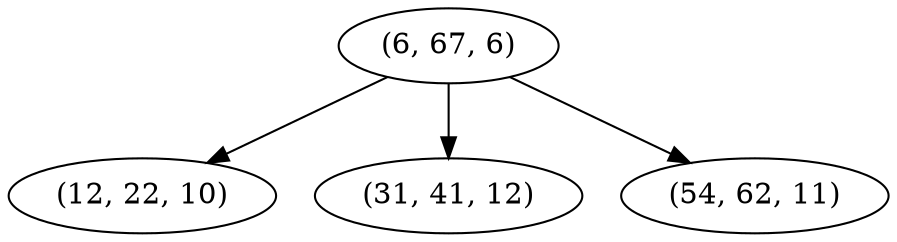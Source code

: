digraph tree {
    "(6, 67, 6)";
    "(12, 22, 10)";
    "(31, 41, 12)";
    "(54, 62, 11)";
    "(6, 67, 6)" -> "(12, 22, 10)";
    "(6, 67, 6)" -> "(31, 41, 12)";
    "(6, 67, 6)" -> "(54, 62, 11)";
}
